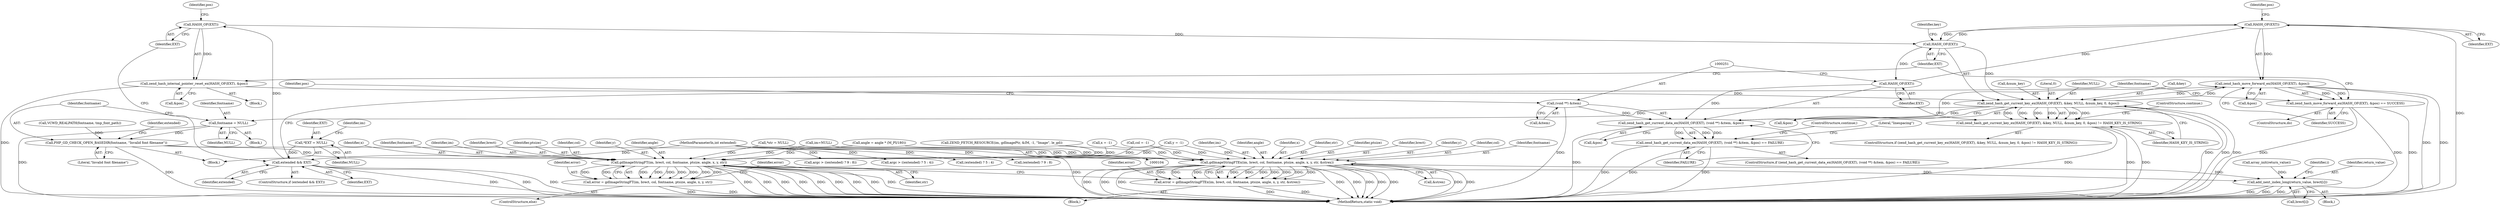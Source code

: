 digraph "0_php-src_b6f13a5ef9d6280cf984826a5de012a32c396cd4?w=1_3@API" {
"1000280" [label="(Call,zend_hash_move_forward_ex(HASH_OF(EXT), &pos))"];
"1000281" [label="(Call,HASH_OF(EXT))"];
"1000232" [label="(Call,HASH_OF(EXT))"];
"1000220" [label="(Call,HASH_OF(EXT))"];
"1000214" [label="(Call,extended && EXT)"];
"1000107" [label="(MethodParameterIn,int extended)"];
"1000111" [label="(Call,*EXT = NULL)"];
"1000248" [label="(Call,HASH_OF(EXT))"];
"1000231" [label="(Call,zend_hash_get_current_key_ex(HASH_OF(EXT), &key, NULL, &num_key, 0, &pos))"];
"1000219" [label="(Call,zend_hash_internal_pointer_reset_ex(HASH_OF(EXT), &pos))"];
"1000280" [label="(Call,zend_hash_move_forward_ex(HASH_OF(EXT), &pos))"];
"1000247" [label="(Call,zend_hash_get_current_data_ex(HASH_OF(EXT), (void **) &item, &pos))"];
"1000250" [label="(Call,(void **) &item)"];
"1000230" [label="(Call,zend_hash_get_current_key_ex(HASH_OF(EXT), &key, NULL, &num_key, 0, &pos) != HASH_KEY_IS_STRING)"];
"1000246" [label="(Call,zend_hash_get_current_data_ex(HASH_OF(EXT), (void **) &item, &pos) == FAILURE)"];
"1000279" [label="(Call,zend_hash_move_forward_ex(HASH_OF(EXT), &pos) == SUCCESS)"];
"1000294" [label="(Call,fontname = NULL)"];
"1000297" [label="(Call,PHP_GD_CHECK_OPEN_BASEDIR(fontname, \"Invalid font filename\"))"];
"1000305" [label="(Call,gdImageStringFTEx(im, brect, col, fontname, ptsize, angle, x, y, str, &strex))"];
"1000303" [label="(Call,error = gdImageStringFTEx(im, brect, col, fontname, ptsize, angle, x, y, str, &strex))"];
"1000346" [label="(Call,add_next_index_long(return_value, brect[i]))"];
"1000320" [label="(Call,gdImageStringFT(im, brect, col, fontname, ptsize, angle, x, y, str))"];
"1000318" [label="(Call,error = gdImageStringFT(im, brect, col, fontname, ptsize, angle, x, y, str))"];
"1000334" [label="(Call,array_init(return_value))"];
"1000219" [label="(Call,zend_hash_internal_pointer_reset_ex(HASH_OF(EXT), &pos))"];
"1000129" [label="(Call,y = -1)"];
"1000246" [label="(Call,zend_hash_get_current_data_ex(HASH_OF(EXT), (void **) &item, &pos) == FAILURE)"];
"1000119" [label="(Call,col = -1)"];
"1000293" [label="(Block,)"];
"1000216" [label="(Identifier,EXT)"];
"1000325" [label="(Identifier,ptsize)"];
"1000298" [label="(Identifier,fontname)"];
"1000224" [label="(ControlStructure,do)"];
"1000324" [label="(Identifier,fontname)"];
"1000296" [label="(Identifier,NULL)"];
"1000346" [label="(Call,add_next_index_long(return_value, brect[i]))"];
"1000315" [label="(Call,&strex)"];
"1000302" [label="(Block,)"];
"1000284" [label="(Identifier,pos)"];
"1000124" [label="(Call,x = -1)"];
"1000107" [label="(MethodParameterIn,int extended)"];
"1000231" [label="(Call,zend_hash_get_current_key_ex(HASH_OF(EXT), &key, NULL, &num_key, 0, &pos))"];
"1000285" [label="(Identifier,SUCCESS)"];
"1000331" [label="(Identifier,error)"];
"1000112" [label="(Identifier,EXT)"];
"1000250" [label="(Call,(void **) &item)"];
"1000290" [label="(Call,VCWD_REALPATH(fontname, tmp_font_path))"];
"1000306" [label="(Identifier,im)"];
"1000322" [label="(Identifier,brect)"];
"1000291" [label="(Identifier,fontname)"];
"1000297" [label="(Call,PHP_GD_CHECK_OPEN_BASEDIR(fontname, \"Invalid font filename\"))"];
"1000311" [label="(Identifier,angle)"];
"1000317" [label="(ControlStructure,else)"];
"1000294" [label="(Call,fontname = NULL)"];
"1000235" [label="(Identifier,key)"];
"1000345" [label="(Block,)"];
"1000283" [label="(Call,&pos)"];
"1000312" [label="(Identifier,x)"];
"1000115" [label="(Call,im=NULL)"];
"1000206" [label="(Call,angle = angle * (M_PI/180))"];
"1000280" [label="(Call,zend_hash_move_forward_ex(HASH_OF(EXT), &pos))"];
"1000186" [label="(Call,argc > ((extended) ? 9 : 8))"];
"1000301" [label="(Identifier,extended)"];
"1000248" [label="(Call,HASH_OF(EXT))"];
"1000299" [label="(Literal,\"Invalid font filename\")"];
"1000116" [label="(Identifier,im)"];
"1000318" [label="(Call,error = gdImageStringFT(im, brect, col, fontname, ptsize, angle, x, y, str))"];
"1000351" [label="(MethodReturn,static void)"];
"1000197" [label="(Call,ZEND_FETCH_RESOURCE(im, gdImagePtr, &IM, -1, \"Image\", le_gd))"];
"1000108" [label="(Block,)"];
"1000305" [label="(Call,gdImageStringFTEx(im, brect, col, fontname, ptsize, angle, x, y, str, &strex))"];
"1000214" [label="(Call,extended && EXT)"];
"1000314" [label="(Identifier,str)"];
"1000217" [label="(Block,)"];
"1000255" [label="(Identifier,pos)"];
"1000232" [label="(Call,HASH_OF(EXT))"];
"1000111" [label="(Call,*EXT = NULL)"];
"1000113" [label="(Identifier,NULL)"];
"1000310" [label="(Identifier,ptsize)"];
"1000254" [label="(Call,&pos)"];
"1000323" [label="(Identifier,col)"];
"1000282" [label="(Identifier,EXT)"];
"1000295" [label="(Identifier,fontname)"];
"1000320" [label="(Call,gdImageStringFT(im, brect, col, fontname, ptsize, angle, x, y, str))"];
"1000307" [label="(Identifier,brect)"];
"1000244" [label="(ControlStructure,continue;)"];
"1000328" [label="(Identifier,y)"];
"1000281" [label="(Call,HASH_OF(EXT))"];
"1000326" [label="(Identifier,angle)"];
"1000247" [label="(Call,zend_hash_get_current_data_ex(HASH_OF(EXT), (void **) &item, &pos))"];
"1000240" [label="(Call,&pos)"];
"1000237" [label="(Call,&num_key)"];
"1000303" [label="(Call,error = gdImageStringFTEx(im, brect, col, fontname, ptsize, angle, x, y, str, &strex))"];
"1000313" [label="(Identifier,y)"];
"1000215" [label="(Identifier,extended)"];
"1000242" [label="(Identifier,HASH_KEY_IS_STRING)"];
"1000252" [label="(Call,&item)"];
"1000168" [label="(Call,argc > ((extended) ? 5 : 4))"];
"1000308" [label="(Identifier,col)"];
"1000222" [label="(Call,&pos)"];
"1000344" [label="(Identifier,i)"];
"1000327" [label="(Identifier,x)"];
"1000319" [label="(Identifier,error)"];
"1000348" [label="(Call,brect[i])"];
"1000239" [label="(Literal,0)"];
"1000140" [label="(Call,*str = NULL)"];
"1000221" [label="(Identifier,EXT)"];
"1000347" [label="(Identifier,return_value)"];
"1000213" [label="(ControlStructure,if (extended && EXT))"];
"1000170" [label="(Call,(extended) ? 5 : 4)"];
"1000321" [label="(Identifier,im)"];
"1000245" [label="(ControlStructure,if (zend_hash_get_current_data_ex(HASH_OF(EXT), (void **) &item, &pos) == FAILURE))"];
"1000258" [label="(ControlStructure,continue;)"];
"1000230" [label="(Call,zend_hash_get_current_key_ex(HASH_OF(EXT), &key, NULL, &num_key, 0, &pos) != HASH_KEY_IS_STRING)"];
"1000262" [label="(Literal,\"linespacing\")"];
"1000256" [label="(Identifier,FAILURE)"];
"1000220" [label="(Call,HASH_OF(EXT))"];
"1000236" [label="(Identifier,NULL)"];
"1000233" [label="(Identifier,EXT)"];
"1000304" [label="(Identifier,error)"];
"1000188" [label="(Call,(extended) ? 9 : 8)"];
"1000223" [label="(Identifier,pos)"];
"1000329" [label="(Identifier,str)"];
"1000234" [label="(Call,&key)"];
"1000279" [label="(Call,zend_hash_move_forward_ex(HASH_OF(EXT), &pos) == SUCCESS)"];
"1000249" [label="(Identifier,EXT)"];
"1000229" [label="(ControlStructure,if (zend_hash_get_current_key_ex(HASH_OF(EXT), &key, NULL, &num_key, 0, &pos) != HASH_KEY_IS_STRING))"];
"1000309" [label="(Identifier,fontname)"];
"1000280" -> "1000279"  [label="AST: "];
"1000280" -> "1000283"  [label="CFG: "];
"1000281" -> "1000280"  [label="AST: "];
"1000283" -> "1000280"  [label="AST: "];
"1000285" -> "1000280"  [label="CFG: "];
"1000280" -> "1000351"  [label="DDG: "];
"1000280" -> "1000351"  [label="DDG: "];
"1000280" -> "1000231"  [label="DDG: "];
"1000280" -> "1000279"  [label="DDG: "];
"1000280" -> "1000279"  [label="DDG: "];
"1000281" -> "1000280"  [label="DDG: "];
"1000231" -> "1000280"  [label="DDG: "];
"1000247" -> "1000280"  [label="DDG: "];
"1000281" -> "1000282"  [label="CFG: "];
"1000282" -> "1000281"  [label="AST: "];
"1000284" -> "1000281"  [label="CFG: "];
"1000281" -> "1000351"  [label="DDG: "];
"1000281" -> "1000232"  [label="DDG: "];
"1000232" -> "1000281"  [label="DDG: "];
"1000248" -> "1000281"  [label="DDG: "];
"1000232" -> "1000231"  [label="AST: "];
"1000232" -> "1000233"  [label="CFG: "];
"1000233" -> "1000232"  [label="AST: "];
"1000235" -> "1000232"  [label="CFG: "];
"1000232" -> "1000231"  [label="DDG: "];
"1000220" -> "1000232"  [label="DDG: "];
"1000232" -> "1000248"  [label="DDG: "];
"1000220" -> "1000219"  [label="AST: "];
"1000220" -> "1000221"  [label="CFG: "];
"1000221" -> "1000220"  [label="AST: "];
"1000223" -> "1000220"  [label="CFG: "];
"1000220" -> "1000219"  [label="DDG: "];
"1000214" -> "1000220"  [label="DDG: "];
"1000214" -> "1000213"  [label="AST: "];
"1000214" -> "1000215"  [label="CFG: "];
"1000214" -> "1000216"  [label="CFG: "];
"1000215" -> "1000214"  [label="AST: "];
"1000216" -> "1000214"  [label="AST: "];
"1000221" -> "1000214"  [label="CFG: "];
"1000291" -> "1000214"  [label="CFG: "];
"1000214" -> "1000351"  [label="DDG: "];
"1000214" -> "1000351"  [label="DDG: "];
"1000214" -> "1000351"  [label="DDG: "];
"1000107" -> "1000214"  [label="DDG: "];
"1000111" -> "1000214"  [label="DDG: "];
"1000107" -> "1000104"  [label="AST: "];
"1000107" -> "1000351"  [label="DDG: "];
"1000107" -> "1000168"  [label="DDG: "];
"1000107" -> "1000170"  [label="DDG: "];
"1000107" -> "1000186"  [label="DDG: "];
"1000107" -> "1000188"  [label="DDG: "];
"1000111" -> "1000108"  [label="AST: "];
"1000111" -> "1000113"  [label="CFG: "];
"1000112" -> "1000111"  [label="AST: "];
"1000113" -> "1000111"  [label="AST: "];
"1000116" -> "1000111"  [label="CFG: "];
"1000248" -> "1000247"  [label="AST: "];
"1000248" -> "1000249"  [label="CFG: "];
"1000249" -> "1000248"  [label="AST: "];
"1000251" -> "1000248"  [label="CFG: "];
"1000248" -> "1000247"  [label="DDG: "];
"1000231" -> "1000230"  [label="AST: "];
"1000231" -> "1000240"  [label="CFG: "];
"1000234" -> "1000231"  [label="AST: "];
"1000236" -> "1000231"  [label="AST: "];
"1000237" -> "1000231"  [label="AST: "];
"1000239" -> "1000231"  [label="AST: "];
"1000240" -> "1000231"  [label="AST: "];
"1000242" -> "1000231"  [label="CFG: "];
"1000231" -> "1000351"  [label="DDG: "];
"1000231" -> "1000351"  [label="DDG: "];
"1000231" -> "1000351"  [label="DDG: "];
"1000231" -> "1000230"  [label="DDG: "];
"1000231" -> "1000230"  [label="DDG: "];
"1000231" -> "1000230"  [label="DDG: "];
"1000231" -> "1000230"  [label="DDG: "];
"1000231" -> "1000230"  [label="DDG: "];
"1000231" -> "1000230"  [label="DDG: "];
"1000219" -> "1000231"  [label="DDG: "];
"1000231" -> "1000247"  [label="DDG: "];
"1000231" -> "1000294"  [label="DDG: "];
"1000219" -> "1000217"  [label="AST: "];
"1000219" -> "1000222"  [label="CFG: "];
"1000222" -> "1000219"  [label="AST: "];
"1000233" -> "1000219"  [label="CFG: "];
"1000219" -> "1000351"  [label="DDG: "];
"1000247" -> "1000246"  [label="AST: "];
"1000247" -> "1000254"  [label="CFG: "];
"1000250" -> "1000247"  [label="AST: "];
"1000254" -> "1000247"  [label="AST: "];
"1000256" -> "1000247"  [label="CFG: "];
"1000247" -> "1000351"  [label="DDG: "];
"1000247" -> "1000246"  [label="DDG: "];
"1000247" -> "1000246"  [label="DDG: "];
"1000247" -> "1000246"  [label="DDG: "];
"1000250" -> "1000247"  [label="DDG: "];
"1000250" -> "1000252"  [label="CFG: "];
"1000251" -> "1000250"  [label="AST: "];
"1000252" -> "1000250"  [label="AST: "];
"1000255" -> "1000250"  [label="CFG: "];
"1000250" -> "1000351"  [label="DDG: "];
"1000230" -> "1000229"  [label="AST: "];
"1000230" -> "1000242"  [label="CFG: "];
"1000242" -> "1000230"  [label="AST: "];
"1000244" -> "1000230"  [label="CFG: "];
"1000249" -> "1000230"  [label="CFG: "];
"1000230" -> "1000351"  [label="DDG: "];
"1000230" -> "1000351"  [label="DDG: "];
"1000230" -> "1000351"  [label="DDG: "];
"1000246" -> "1000245"  [label="AST: "];
"1000246" -> "1000256"  [label="CFG: "];
"1000256" -> "1000246"  [label="AST: "];
"1000258" -> "1000246"  [label="CFG: "];
"1000262" -> "1000246"  [label="CFG: "];
"1000246" -> "1000351"  [label="DDG: "];
"1000246" -> "1000351"  [label="DDG: "];
"1000246" -> "1000351"  [label="DDG: "];
"1000279" -> "1000224"  [label="AST: "];
"1000279" -> "1000285"  [label="CFG: "];
"1000285" -> "1000279"  [label="AST: "];
"1000233" -> "1000279"  [label="CFG: "];
"1000291" -> "1000279"  [label="CFG: "];
"1000279" -> "1000351"  [label="DDG: "];
"1000279" -> "1000351"  [label="DDG: "];
"1000279" -> "1000351"  [label="DDG: "];
"1000294" -> "1000293"  [label="AST: "];
"1000294" -> "1000296"  [label="CFG: "];
"1000295" -> "1000294"  [label="AST: "];
"1000296" -> "1000294"  [label="AST: "];
"1000298" -> "1000294"  [label="CFG: "];
"1000294" -> "1000351"  [label="DDG: "];
"1000294" -> "1000297"  [label="DDG: "];
"1000297" -> "1000108"  [label="AST: "];
"1000297" -> "1000299"  [label="CFG: "];
"1000298" -> "1000297"  [label="AST: "];
"1000299" -> "1000297"  [label="AST: "];
"1000301" -> "1000297"  [label="CFG: "];
"1000297" -> "1000351"  [label="DDG: "];
"1000290" -> "1000297"  [label="DDG: "];
"1000297" -> "1000305"  [label="DDG: "];
"1000297" -> "1000320"  [label="DDG: "];
"1000305" -> "1000303"  [label="AST: "];
"1000305" -> "1000315"  [label="CFG: "];
"1000306" -> "1000305"  [label="AST: "];
"1000307" -> "1000305"  [label="AST: "];
"1000308" -> "1000305"  [label="AST: "];
"1000309" -> "1000305"  [label="AST: "];
"1000310" -> "1000305"  [label="AST: "];
"1000311" -> "1000305"  [label="AST: "];
"1000312" -> "1000305"  [label="AST: "];
"1000313" -> "1000305"  [label="AST: "];
"1000314" -> "1000305"  [label="AST: "];
"1000315" -> "1000305"  [label="AST: "];
"1000303" -> "1000305"  [label="CFG: "];
"1000305" -> "1000351"  [label="DDG: "];
"1000305" -> "1000351"  [label="DDG: "];
"1000305" -> "1000351"  [label="DDG: "];
"1000305" -> "1000351"  [label="DDG: "];
"1000305" -> "1000351"  [label="DDG: "];
"1000305" -> "1000351"  [label="DDG: "];
"1000305" -> "1000351"  [label="DDG: "];
"1000305" -> "1000351"  [label="DDG: "];
"1000305" -> "1000351"  [label="DDG: "];
"1000305" -> "1000351"  [label="DDG: "];
"1000305" -> "1000303"  [label="DDG: "];
"1000305" -> "1000303"  [label="DDG: "];
"1000305" -> "1000303"  [label="DDG: "];
"1000305" -> "1000303"  [label="DDG: "];
"1000305" -> "1000303"  [label="DDG: "];
"1000305" -> "1000303"  [label="DDG: "];
"1000305" -> "1000303"  [label="DDG: "];
"1000305" -> "1000303"  [label="DDG: "];
"1000305" -> "1000303"  [label="DDG: "];
"1000305" -> "1000303"  [label="DDG: "];
"1000115" -> "1000305"  [label="DDG: "];
"1000197" -> "1000305"  [label="DDG: "];
"1000119" -> "1000305"  [label="DDG: "];
"1000206" -> "1000305"  [label="DDG: "];
"1000124" -> "1000305"  [label="DDG: "];
"1000129" -> "1000305"  [label="DDG: "];
"1000140" -> "1000305"  [label="DDG: "];
"1000305" -> "1000346"  [label="DDG: "];
"1000303" -> "1000302"  [label="AST: "];
"1000304" -> "1000303"  [label="AST: "];
"1000331" -> "1000303"  [label="CFG: "];
"1000303" -> "1000351"  [label="DDG: "];
"1000303" -> "1000351"  [label="DDG: "];
"1000346" -> "1000345"  [label="AST: "];
"1000346" -> "1000348"  [label="CFG: "];
"1000347" -> "1000346"  [label="AST: "];
"1000348" -> "1000346"  [label="AST: "];
"1000344" -> "1000346"  [label="CFG: "];
"1000346" -> "1000351"  [label="DDG: "];
"1000346" -> "1000351"  [label="DDG: "];
"1000346" -> "1000351"  [label="DDG: "];
"1000334" -> "1000346"  [label="DDG: "];
"1000320" -> "1000346"  [label="DDG: "];
"1000320" -> "1000318"  [label="AST: "];
"1000320" -> "1000329"  [label="CFG: "];
"1000321" -> "1000320"  [label="AST: "];
"1000322" -> "1000320"  [label="AST: "];
"1000323" -> "1000320"  [label="AST: "];
"1000324" -> "1000320"  [label="AST: "];
"1000325" -> "1000320"  [label="AST: "];
"1000326" -> "1000320"  [label="AST: "];
"1000327" -> "1000320"  [label="AST: "];
"1000328" -> "1000320"  [label="AST: "];
"1000329" -> "1000320"  [label="AST: "];
"1000318" -> "1000320"  [label="CFG: "];
"1000320" -> "1000351"  [label="DDG: "];
"1000320" -> "1000351"  [label="DDG: "];
"1000320" -> "1000351"  [label="DDG: "];
"1000320" -> "1000351"  [label="DDG: "];
"1000320" -> "1000351"  [label="DDG: "];
"1000320" -> "1000351"  [label="DDG: "];
"1000320" -> "1000351"  [label="DDG: "];
"1000320" -> "1000351"  [label="DDG: "];
"1000320" -> "1000351"  [label="DDG: "];
"1000320" -> "1000318"  [label="DDG: "];
"1000320" -> "1000318"  [label="DDG: "];
"1000320" -> "1000318"  [label="DDG: "];
"1000320" -> "1000318"  [label="DDG: "];
"1000320" -> "1000318"  [label="DDG: "];
"1000320" -> "1000318"  [label="DDG: "];
"1000320" -> "1000318"  [label="DDG: "];
"1000320" -> "1000318"  [label="DDG: "];
"1000320" -> "1000318"  [label="DDG: "];
"1000115" -> "1000320"  [label="DDG: "];
"1000197" -> "1000320"  [label="DDG: "];
"1000119" -> "1000320"  [label="DDG: "];
"1000206" -> "1000320"  [label="DDG: "];
"1000124" -> "1000320"  [label="DDG: "];
"1000129" -> "1000320"  [label="DDG: "];
"1000140" -> "1000320"  [label="DDG: "];
"1000318" -> "1000317"  [label="AST: "];
"1000319" -> "1000318"  [label="AST: "];
"1000331" -> "1000318"  [label="CFG: "];
"1000318" -> "1000351"  [label="DDG: "];
"1000318" -> "1000351"  [label="DDG: "];
}
